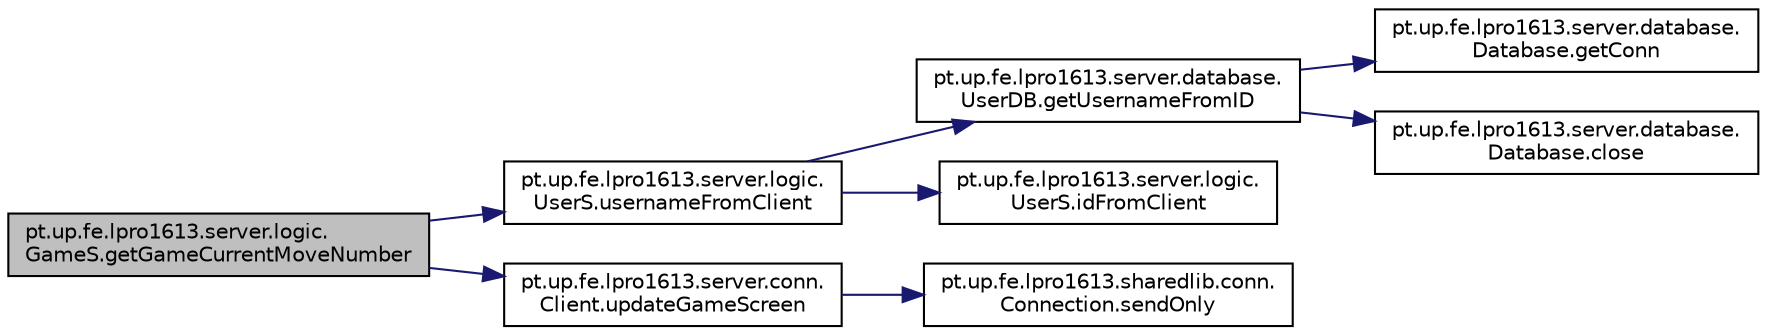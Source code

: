 digraph "pt.up.fe.lpro1613.server.logic.GameS.getGameCurrentMoveNumber"
{
  edge [fontname="Helvetica",fontsize="10",labelfontname="Helvetica",labelfontsize="10"];
  node [fontname="Helvetica",fontsize="10",shape=record];
  rankdir="LR";
  Node22 [label="pt.up.fe.lpro1613.server.logic.\lGameS.getGameCurrentMoveNumber",height=0.2,width=0.4,color="black", fillcolor="grey75", style="filled", fontcolor="black"];
  Node22 -> Node23 [color="midnightblue",fontsize="10",style="solid"];
  Node23 [label="pt.up.fe.lpro1613.server.logic.\lUserS.usernameFromClient",height=0.2,width=0.4,color="black", fillcolor="white", style="filled",URL="$classpt_1_1up_1_1fe_1_1lpro1613_1_1server_1_1logic_1_1_user_s.html#a26c28666f4e6461ee06eecfe1f55356d"];
  Node23 -> Node24 [color="midnightblue",fontsize="10",style="solid"];
  Node24 [label="pt.up.fe.lpro1613.server.database.\lUserDB.getUsernameFromID",height=0.2,width=0.4,color="black", fillcolor="white", style="filled",URL="$classpt_1_1up_1_1fe_1_1lpro1613_1_1server_1_1database_1_1_user_d_b.html#ab5c986eb5c2ba36eef3defee599c6903"];
  Node24 -> Node25 [color="midnightblue",fontsize="10",style="solid"];
  Node25 [label="pt.up.fe.lpro1613.server.database.\lDatabase.getConn",height=0.2,width=0.4,color="black", fillcolor="white", style="filled",URL="$classpt_1_1up_1_1fe_1_1lpro1613_1_1server_1_1database_1_1_database.html#aa5ecc24c87d16ca20cc645414d8f3232"];
  Node24 -> Node26 [color="midnightblue",fontsize="10",style="solid"];
  Node26 [label="pt.up.fe.lpro1613.server.database.\lDatabase.close",height=0.2,width=0.4,color="black", fillcolor="white", style="filled",URL="$classpt_1_1up_1_1fe_1_1lpro1613_1_1server_1_1database_1_1_database.html#ae7e6a39f412e24bea44477224f0fdef0"];
  Node23 -> Node27 [color="midnightblue",fontsize="10",style="solid"];
  Node27 [label="pt.up.fe.lpro1613.server.logic.\lUserS.idFromClient",height=0.2,width=0.4,color="black", fillcolor="white", style="filled",URL="$classpt_1_1up_1_1fe_1_1lpro1613_1_1server_1_1logic_1_1_user_s.html#a6ce47ad78e634c757be0ffc905799b4c"];
  Node22 -> Node28 [color="midnightblue",fontsize="10",style="solid"];
  Node28 [label="pt.up.fe.lpro1613.server.conn.\lClient.updateGameScreen",height=0.2,width=0.4,color="black", fillcolor="white", style="filled",URL="$classpt_1_1up_1_1fe_1_1lpro1613_1_1server_1_1conn_1_1_client.html#ad3cc8b10b942f6260a0e7db7f5a0a538"];
  Node28 -> Node29 [color="midnightblue",fontsize="10",style="solid"];
  Node29 [label="pt.up.fe.lpro1613.sharedlib.conn.\lConnection.sendOnly",height=0.2,width=0.4,color="black", fillcolor="white", style="filled",URL="$classpt_1_1up_1_1fe_1_1lpro1613_1_1sharedlib_1_1conn_1_1_connection.html#acdcf8af7c9a37ede122c6db80d06668f"];
}
